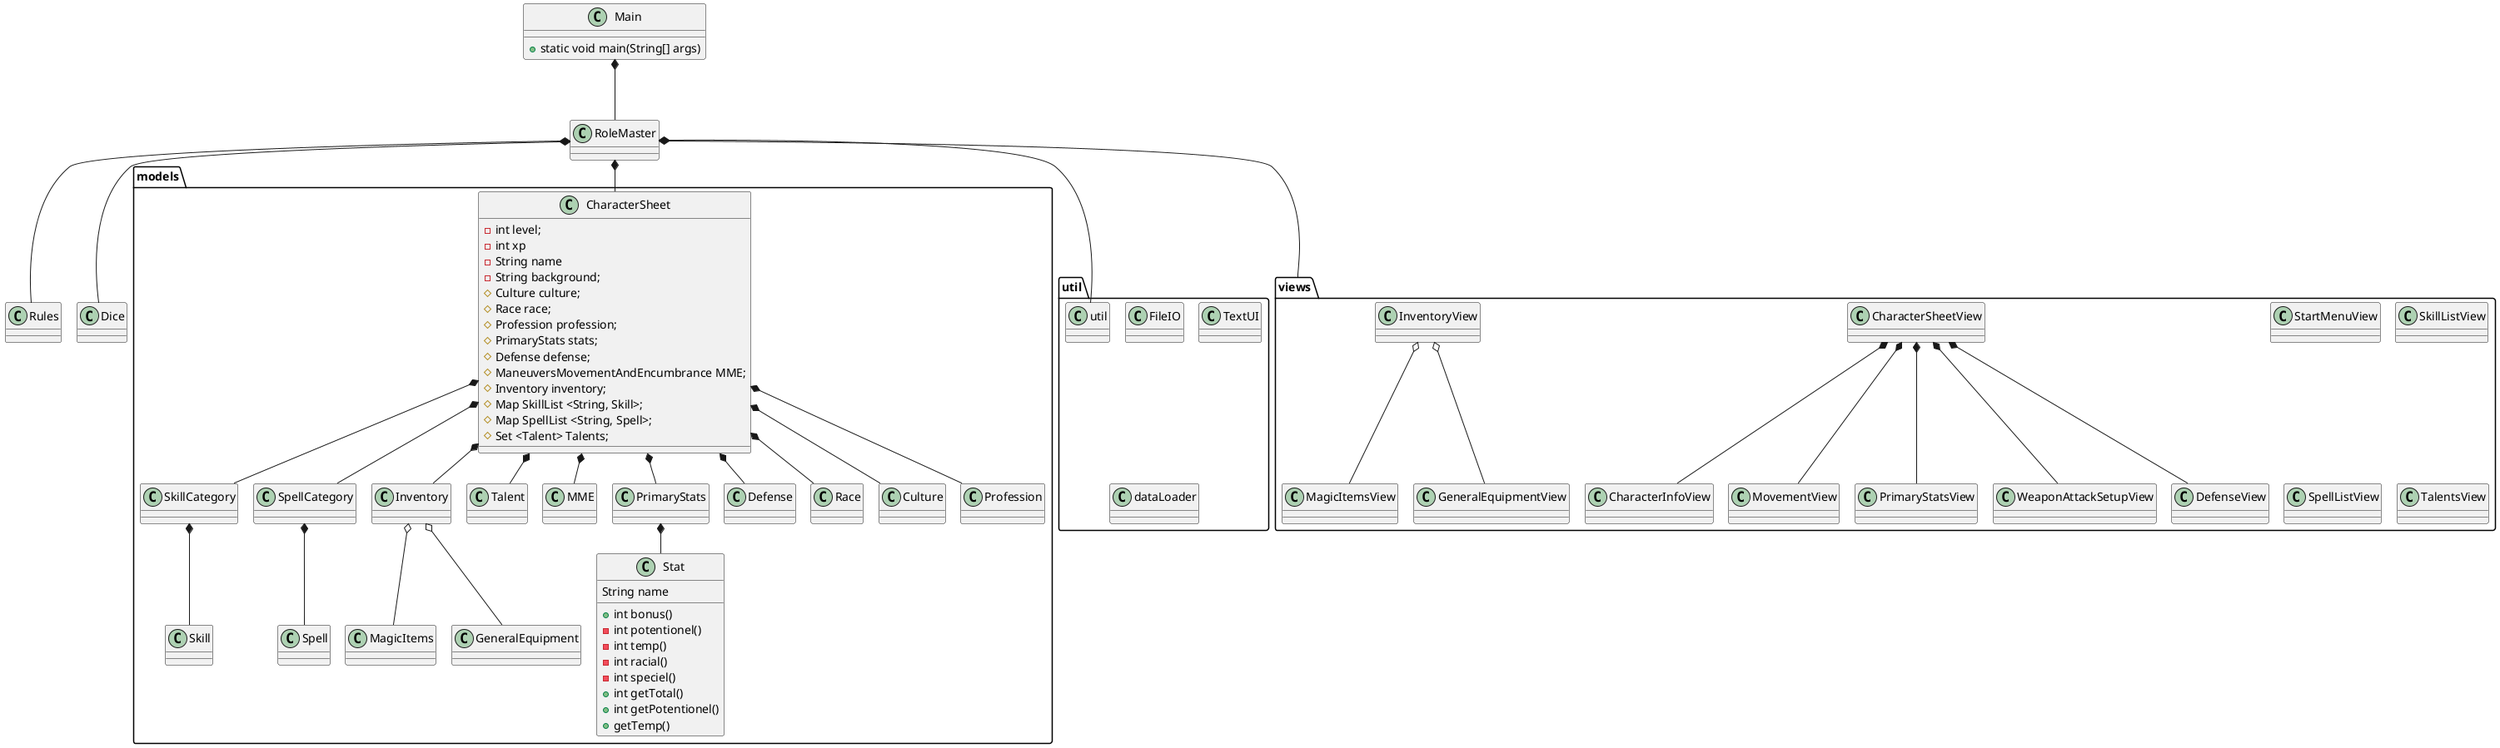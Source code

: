 @startuml
'https://plantuml.com/class-diagram
!pragma layout smetana


Class Main{
+static void main(String[] args)
}


Class RoleMaster{}

Class Rules{}
Class Dice{}

package views{
Class StartMenuView{}
Class CharacterSheetView{}
Class CharacterInfoView{}
Class SkillListView{}
Class SpellListView{}
Class InventoryView{}
Class TalentsView{}
Class MovementView{}
Class PrimaryStatsView{}
Class WeaponAttackSetupView{}
Class DefenseView{}
Class MagicItemsView{}
Class GeneralEquipmentView{}
}
CharacterSheetView *-- CharacterInfoView
CharacterSheetView *-- PrimaryStatsView
CharacterSheetView *-- MovementView
CharacterSheetView *-- WeaponAttackSetupView
CharacterSheetView *-- DefenseView
InventoryView o-- MagicItemsView
InventoryView o-- GeneralEquipmentView


package models{
Class CharacterSheet{
- int level;
- int xp
- String name
- String background;
# Culture culture;
# Race race;
# Profession profession;
# PrimaryStats stats;
# Defense defense;
# ManeuversMovementAndEncumbrance MME;
# Inventory inventory;
# Map SkillList <String, Skill>;
# Map SpellList <String, Spell>;
# Set <Talent> Talents;
}

Class Skill{}
Class SkillCategory{}
Class Spell{}
Class SpellCategory{}
Class Inventory{}
Class Talent{}
Class MME{}
Class PrimaryStats{}
Class Defense{}
Class MagicItems{}
Class GeneralEquipment{}
Class Race{}
Class Culture{}
Class Profession{}
Class Stat{
String name
+ int bonus()
- int potentionel()
- int temp()
- int racial()
- int speciel()
+ int getTotal()
+ int getPotentionel()
+ getTemp()
}
}

CharacterSheet *-- PrimaryStats
CharacterSheet *-- MME
CharacterSheet *-- Defense
Inventory o-- MagicItems
Inventory o-- GeneralEquipment
CharacterSheet *-- Talent
CharacterSheet *-- SkillCategory
SkillCategory *-- Skill
CharacterSheet *-- SpellCategory
SpellCategory *-- Spell
CharacterSheet *-- Inventory
CharacterSheet *-- Race
CharacterSheet *-- Culture
CharacterSheet *-- Profession
PrimaryStats *-- Stat


package util {
    Class FileIO{}
    Class TextUI{}
    Class dataLoader{}

Main *--- RoleMaster
RoleMaster *-- CharacterSheet
RoleMaster *-- views
RoleMaster *-- Dice
RoleMaster *-- util
RoleMaster *-- Rules
@enduml

implements ..|>
extends <|-- (is-a)
composition *-- (must-have)
Aggregation o-- (can-have)
Associering <--